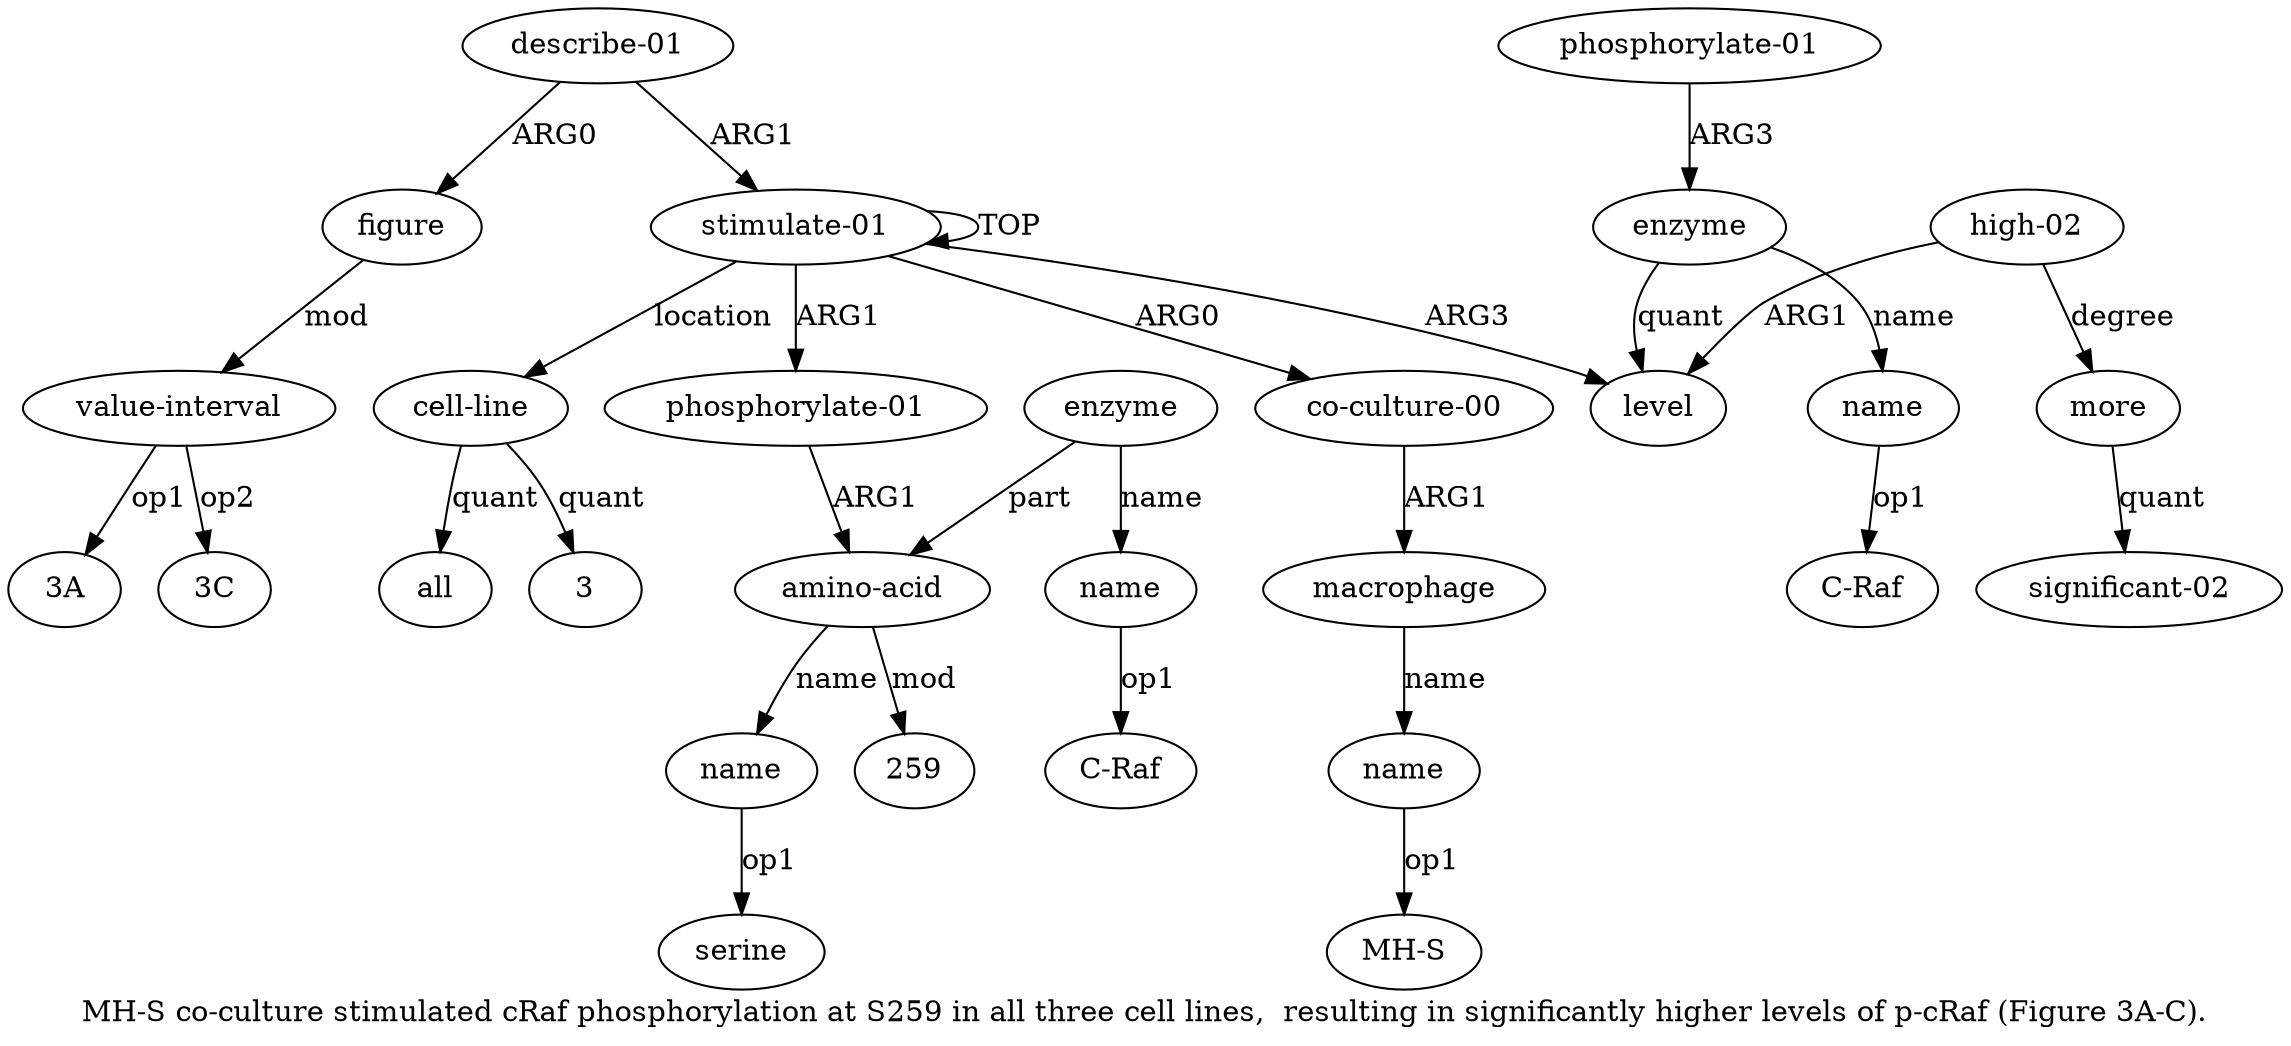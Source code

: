 digraph  {
	graph [label="MH-S co-culture stimulated cRaf phosphorylation at S259 in all three cell lines,  resulting in significantly higher levels of p-cRaf (\
Figure 3A-C)."];
	node [label="\N"];
	a20	 [color=black,
		gold_ind=20,
		gold_label="value-interval",
		label="value-interval",
		test_ind=20,
		test_label="value-interval"];
	"a20 3C"	 [color=black,
		gold_ind=-1,
		gold_label="3C",
		label="3C",
		test_ind=-1,
		test_label="3C"];
	a20 -> "a20 3C" [key=0,
	color=black,
	gold_label=op2,
	label=op2,
	test_label=op2];
"a20 3A" [color=black,
	gold_ind=-1,
	gold_label="3A",
	label="3A",
	test_ind=-1,
	test_label="3A"];
a20 -> "a20 3A" [key=0,
color=black,
gold_label=op1,
label=op1,
test_label=op1];
"a5 259" [color=black,
gold_ind=-1,
gold_label=259,
label=259,
test_ind=-1,
test_label=259];
"a16 3" [color=black,
gold_ind=-1,
gold_label=3,
label=3,
test_ind=-1,
test_label=3];
"a6 serine" [color=black,
gold_ind=-1,
gold_label=serine,
label=serine,
test_ind=-1,
test_label=serine];
"a3 MH-S" [color=black,
gold_ind=-1,
gold_label="MH-S",
label="MH-S",
test_ind=-1,
test_label="MH-S"];
a15 [color=black,
gold_ind=15,
gold_label="phosphorylate-01",
label="phosphorylate-01",
test_ind=15,
test_label="phosphorylate-01"];
a13 [color=black,
gold_ind=13,
gold_label=enzyme,
label=enzyme,
test_ind=13,
test_label=enzyme];
a15 -> a13 [key=0,
color=black,
gold_label=ARG3,
label=ARG3,
test_label=ARG3];
a14 [color=black,
gold_ind=14,
gold_label=name,
label=name,
test_ind=14,
test_label=name];
"a14 C-Raf" [color=black,
gold_ind=-1,
gold_label="C-Raf",
label="C-Raf",
test_ind=-1,
test_label="C-Raf"];
a14 -> "a14 C-Raf" [key=0,
color=black,
gold_label=op1,
label=op1,
test_label=op1];
a17 [color=black,
gold_ind=17,
gold_label=all,
label=all,
test_ind=17,
test_label=all];
a16 [color=black,
gold_ind=16,
gold_label="cell-line",
label="cell-line",
test_ind=16,
test_label="cell-line"];
a16 -> "a16 3" [key=0,
color=black,
gold_label=quant,
label=quant,
test_label=quant];
a16 -> a17 [key=0,
color=black,
gold_label=quant,
label=quant,
test_label=quant];
a11 [color=black,
gold_ind=11,
gold_label=more,
label=more,
test_ind=11,
test_label=more];
a12 [color=black,
gold_ind=12,
gold_label="significant-02",
label="significant-02",
test_ind=12,
test_label="significant-02"];
a11 -> a12 [key=0,
color=black,
gold_label=quant,
label=quant,
test_label=quant];
a10 [color=black,
gold_ind=10,
gold_label="high-02",
label="high-02",
test_ind=10,
test_label="high-02"];
a10 -> a11 [key=0,
color=black,
gold_label=degree,
label=degree,
test_label=degree];
a9 [color=black,
gold_ind=9,
gold_label=level,
label=level,
test_ind=9,
test_label=level];
a10 -> a9 [key=0,
color=black,
gold_label=ARG1,
label=ARG1,
test_label=ARG1];
a13 -> a14 [key=0,
color=black,
gold_label=name,
label=name,
test_label=name];
a13 -> a9 [key=0,
color=black,
gold_label=quant,
label=quant,
test_label=quant];
a19 [color=black,
gold_ind=19,
gold_label=figure,
label=figure,
test_ind=19,
test_label=figure];
a19 -> a20 [key=0,
color=black,
gold_label=mod,
label=mod,
test_label=mod];
a18 [color=black,
gold_ind=18,
gold_label="describe-01",
label="describe-01",
test_ind=18,
test_label="describe-01"];
a18 -> a19 [key=0,
color=black,
gold_label=ARG0,
label=ARG0,
test_label=ARG0];
a0 [color=black,
gold_ind=0,
gold_label="stimulate-01",
label="stimulate-01",
test_ind=0,
test_label="stimulate-01"];
a18 -> a0 [key=0,
color=black,
gold_label=ARG1,
label=ARG1,
test_label=ARG1];
a1 [color=black,
gold_ind=1,
gold_label="co-culture-00",
label="co-culture-00",
test_ind=1,
test_label="co-culture-00"];
a2 [color=black,
gold_ind=2,
gold_label=macrophage,
label=macrophage,
test_ind=2,
test_label=macrophage];
a1 -> a2 [key=0,
color=black,
gold_label=ARG1,
label=ARG1,
test_label=ARG1];
a0 -> a16 [key=0,
color=black,
gold_label=location,
label=location,
test_label=location];
a0 -> a1 [key=0,
color=black,
gold_label=ARG0,
label=ARG0,
test_label=ARG0];
a0 -> a0 [key=0,
color=black,
gold_label=TOP,
label=TOP,
test_label=TOP];
a4 [color=black,
gold_ind=4,
gold_label="phosphorylate-01",
label="phosphorylate-01",
test_ind=4,
test_label="phosphorylate-01"];
a0 -> a4 [key=0,
color=black,
gold_label=ARG1,
label=ARG1,
test_label=ARG1];
a0 -> a9 [key=0,
color=black,
gold_label=ARG3,
label=ARG3,
test_label=ARG3];
a3 [color=black,
gold_ind=3,
gold_label=name,
label=name,
test_ind=3,
test_label=name];
a3 -> "a3 MH-S" [key=0,
color=black,
gold_label=op1,
label=op1,
test_label=op1];
a2 -> a3 [key=0,
color=black,
gold_label=name,
label=name,
test_label=name];
a5 [color=black,
gold_ind=5,
gold_label="amino-acid",
label="amino-acid",
test_ind=5,
test_label="amino-acid"];
a5 -> "a5 259" [key=0,
color=black,
gold_label=mod,
label=mod,
test_label=mod];
a6 [color=black,
gold_ind=6,
gold_label=name,
label=name,
test_ind=6,
test_label=name];
a5 -> a6 [key=0,
color=black,
gold_label=name,
label=name,
test_label=name];
a4 -> a5 [key=0,
color=black,
gold_label=ARG1,
label=ARG1,
test_label=ARG1];
a7 [color=black,
gold_ind=7,
gold_label=enzyme,
label=enzyme,
test_ind=7,
test_label=enzyme];
a7 -> a5 [key=0,
color=black,
gold_label=part,
label=part,
test_label=part];
a8 [color=black,
gold_ind=8,
gold_label=name,
label=name,
test_ind=8,
test_label=name];
a7 -> a8 [key=0,
color=black,
gold_label=name,
label=name,
test_label=name];
a6 -> "a6 serine" [key=0,
color=black,
gold_label=op1,
label=op1,
test_label=op1];
"a8 C-Raf" [color=black,
gold_ind=-1,
gold_label="C-Raf",
label="C-Raf",
test_ind=-1,
test_label="C-Raf"];
a8 -> "a8 C-Raf" [key=0,
color=black,
gold_label=op1,
label=op1,
test_label=op1];
}
